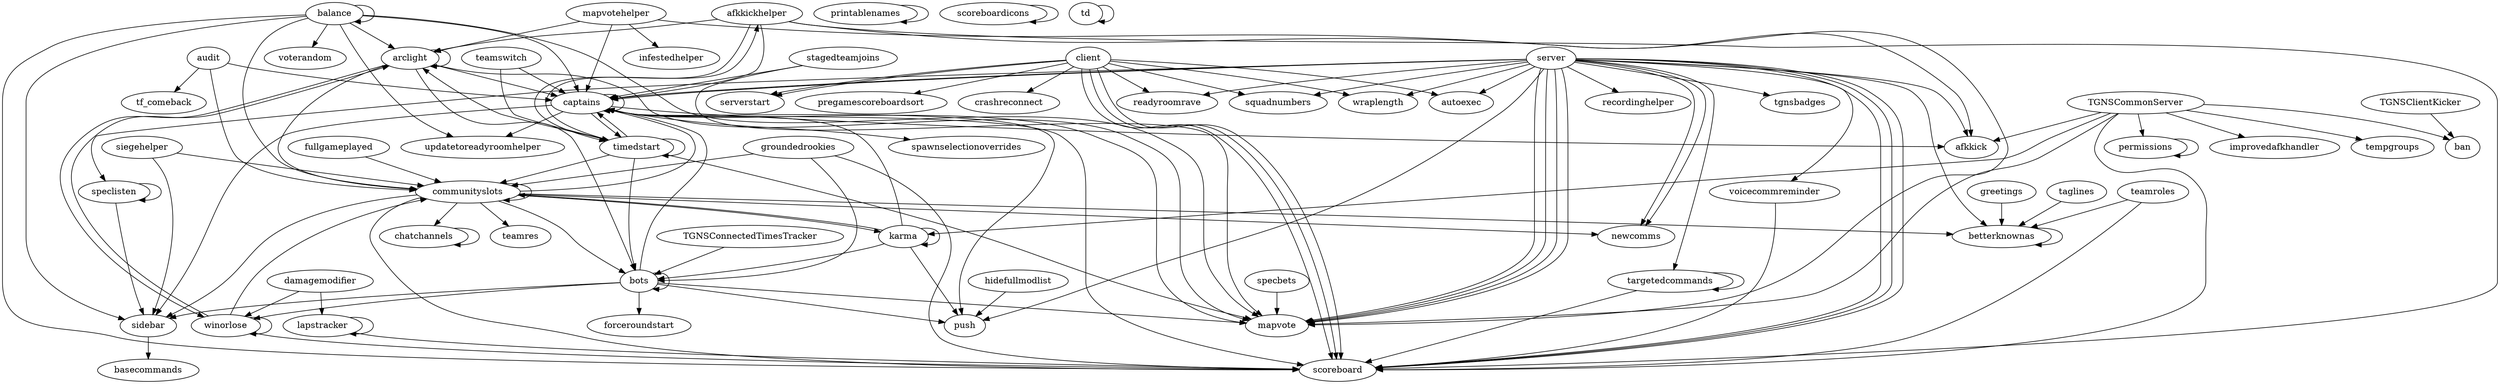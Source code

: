 digraph pluginGraph {
afkkickhelper -> afkkick
afkkickhelper -> arclight
afkkickhelper -> captains
afkkickhelper -> scoreboard
afkkickhelper -> timedstart
arclight -> arclight
arclight -> bots
arclight -> captains
arclight -> communityslots
arclight -> mapvote
arclight -> winorlose
audit -> captains
audit -> communityslots
audit -> tf_comeback
client -> autoexec
server -> autoexec
balance -> arclight
balance -> balance
balance -> captains
balance -> communityslots
balance -> mapvote
balance -> scoreboard
balance -> sidebar
balance -> updatetoreadyroomhelper
balance -> voterandom
betterknownas -> betterknownas
bots -> bots
bots -> captains
bots -> forceroundstart
bots -> mapvote
bots -> push
bots -> sidebar
bots -> winorlose
captains -> afkkick
captains -> captains
captains -> mapvote
captains -> push
captains -> scoreboard
captains -> sidebar
captains -> spawnselectionoverrides
captains -> timedstart
captains -> updatetoreadyroomhelper
chatchannels -> chatchannels
communityslots -> betterknownas
communityslots -> bots
communityslots -> captains
communityslots -> chatchannels
communityslots -> communityslots
communityslots -> karma
communityslots -> newcomms
communityslots -> scoreboard
communityslots -> sidebar
communityslots -> teamres
client -> serverstart
damagemodifier -> lapstracker
damagemodifier -> winorlose
fullgameplayed -> communityslots
client -> scoreboard
greetings -> betterknownas
groundedrookies -> bots
groundedrookies -> communityslots
groundedrookies -> scoreboard
hidefullmodlist -> push
server -> mapvote
karma -> bots
karma -> captains
karma -> communityslots
karma -> karma
karma -> push
lapstracker -> lapstracker
lapstracker -> scoreboard
mapvotehelper -> arclight
mapvotehelper -> captains
mapvotehelper -> infestedhelper
mapvotehelper -> mapvote
server -> newcomms
server -> scoreboard
permissions -> permissions
client -> pregamescoreboardsort
printablenames -> printablenames
client -> scoreboard
server -> recordinghelper
server -> mapvote
client -> scoreboard
client -> squadnumbers
scoreboardicons -> scoreboardicons
server -> afkkick
server -> betterknownas
server -> captains
server -> newcomms
server -> scoreboard
server -> speclisten
server -> squadnumbers
server -> targetedcommands
server -> voicecommreminder
client -> crashreconnect
client -> serverstart
server -> mapvote
server -> push
sidebar -> basecommands
siegehelper -> communityslots
siegehelper -> sidebar
specbets -> mapvote
speclisten -> sidebar
speclisten -> speclisten
client -> readyroomrave
server -> readyroomrave
server -> captains
server -> scoreboard
stagedteamjoins -> captains
stagedteamjoins -> mapvote
taglines -> betterknownas
targetedcommands -> scoreboard
targetedcommands -> targetedcommands
td -> td
teamroles -> betterknownas
teamroles -> scoreboard
teamswitch -> captains
teamswitch -> timedstart
server -> mapvote
server -> tgnsbadges
timedstart -> afkkickhelper
timedstart -> arclight
timedstart -> bots
timedstart -> captains
timedstart -> communityslots
timedstart -> mapvote
timedstart -> timedstart
voicecommreminder -> scoreboard
winorlose -> arclight
winorlose -> communityslots
winorlose -> scoreboard
winorlose -> winorlose
client -> wraplength
server -> wraplength
TGNSClientKicker -> ban
TGNSCommonServer -> afkkick
TGNSCommonServer -> ban
TGNSCommonServer -> improvedafkhandler
TGNSCommonServer -> karma
TGNSCommonServer -> mapvote
TGNSCommonServer -> permissions
TGNSCommonServer -> scoreboard
TGNSCommonServer -> tempgroups
TGNSConnectedTimesTracker -> bots
}
